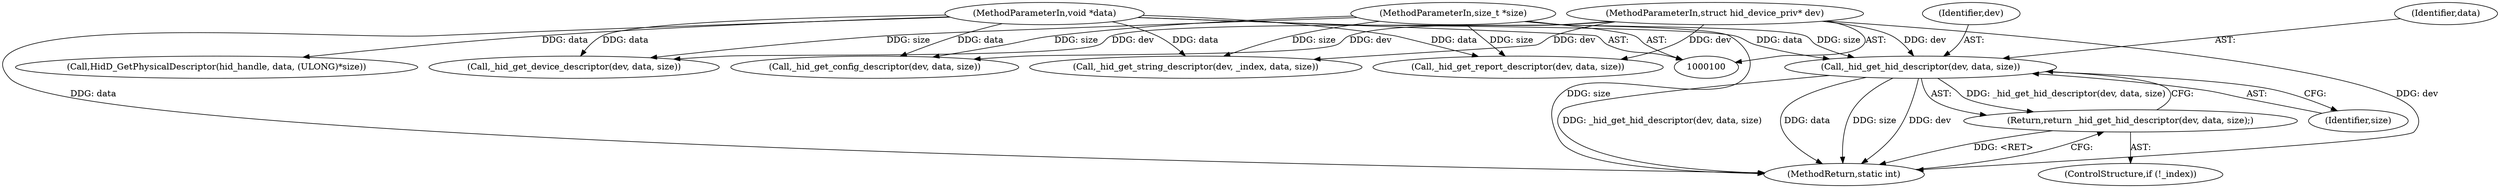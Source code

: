 digraph "1_Chrome_ac149a8d4371c0e01e0934fdd57b09e86f96b5b9_1@pointer" {
"1000149" [label="(Call,_hid_get_hid_descriptor(dev, data, size))"];
"1000101" [label="(MethodParameterIn,struct hid_device_priv* dev)"];
"1000106" [label="(MethodParameterIn,void *data)"];
"1000107" [label="(MethodParameterIn,size_t *size)"];
"1000148" [label="(Return,return _hid_get_hid_descriptor(dev, data, size);)"];
"1000127" [label="(Call,_hid_get_config_descriptor(dev, data, size))"];
"1000107" [label="(MethodParameterIn,size_t *size)"];
"1000148" [label="(Return,return _hid_get_hid_descriptor(dev, data, size);)"];
"1000101" [label="(MethodParameterIn,struct hid_device_priv* dev)"];
"1000149" [label="(Call,_hid_get_hid_descriptor(dev, data, size))"];
"1000150" [label="(Identifier,dev)"];
"1000162" [label="(Call,_hid_get_report_descriptor(dev, data, size))"];
"1000151" [label="(Identifier,data)"];
"1000172" [label="(Call,HidD_GetPhysicalDescriptor(hid_handle, data, (ULONG)*size))"];
"1000145" [label="(ControlStructure,if (!_index))"];
"1000187" [label="(MethodReturn,static int)"];
"1000152" [label="(Identifier,size)"];
"1000116" [label="(Call,_hid_get_device_descriptor(dev, data, size))"];
"1000106" [label="(MethodParameterIn,void *data)"];
"1000137" [label="(Call,_hid_get_string_descriptor(dev, _index, data, size))"];
"1000149" -> "1000148"  [label="AST: "];
"1000149" -> "1000152"  [label="CFG: "];
"1000150" -> "1000149"  [label="AST: "];
"1000151" -> "1000149"  [label="AST: "];
"1000152" -> "1000149"  [label="AST: "];
"1000148" -> "1000149"  [label="CFG: "];
"1000149" -> "1000187"  [label="DDG: _hid_get_hid_descriptor(dev, data, size)"];
"1000149" -> "1000187"  [label="DDG: data"];
"1000149" -> "1000187"  [label="DDG: size"];
"1000149" -> "1000187"  [label="DDG: dev"];
"1000149" -> "1000148"  [label="DDG: _hid_get_hid_descriptor(dev, data, size)"];
"1000101" -> "1000149"  [label="DDG: dev"];
"1000106" -> "1000149"  [label="DDG: data"];
"1000107" -> "1000149"  [label="DDG: size"];
"1000101" -> "1000100"  [label="AST: "];
"1000101" -> "1000187"  [label="DDG: dev"];
"1000101" -> "1000116"  [label="DDG: dev"];
"1000101" -> "1000127"  [label="DDG: dev"];
"1000101" -> "1000137"  [label="DDG: dev"];
"1000101" -> "1000162"  [label="DDG: dev"];
"1000106" -> "1000100"  [label="AST: "];
"1000106" -> "1000187"  [label="DDG: data"];
"1000106" -> "1000116"  [label="DDG: data"];
"1000106" -> "1000127"  [label="DDG: data"];
"1000106" -> "1000137"  [label="DDG: data"];
"1000106" -> "1000162"  [label="DDG: data"];
"1000106" -> "1000172"  [label="DDG: data"];
"1000107" -> "1000100"  [label="AST: "];
"1000107" -> "1000187"  [label="DDG: size"];
"1000107" -> "1000116"  [label="DDG: size"];
"1000107" -> "1000127"  [label="DDG: size"];
"1000107" -> "1000137"  [label="DDG: size"];
"1000107" -> "1000162"  [label="DDG: size"];
"1000148" -> "1000145"  [label="AST: "];
"1000187" -> "1000148"  [label="CFG: "];
"1000148" -> "1000187"  [label="DDG: <RET>"];
}
